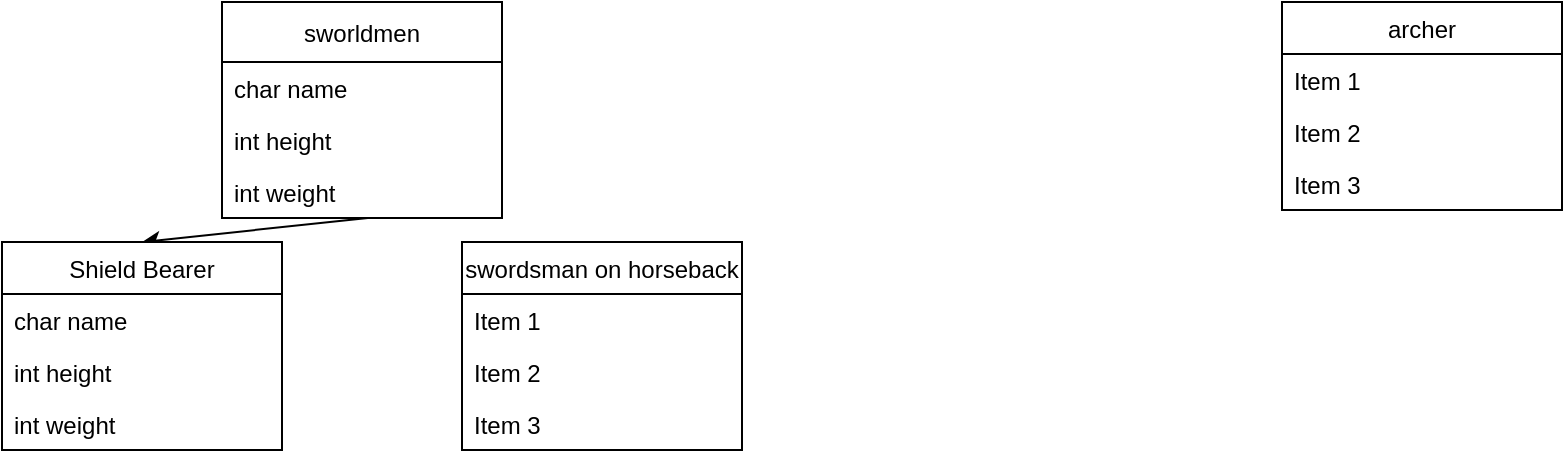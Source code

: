 <mxfile version="14.8.5" type="github"><diagram id="ljBw-MuDnGEi9WFVzIXl" name="Page-1"><mxGraphModel dx="1422" dy="738" grid="1" gridSize="10" guides="1" tooltips="1" connect="1" arrows="1" fold="1" page="1" pageScale="1" pageWidth="827" pageHeight="1169" math="0" shadow="0"><root><mxCell id="0"/><mxCell id="1" parent="0"/><mxCell id="LezfcNv56R2LCaHow0Nv-20" value="sworldmen" style="swimlane;fontStyle=0;childLayout=stackLayout;horizontal=1;startSize=30;horizontalStack=0;resizeParent=1;resizeParentMax=0;resizeLast=0;collapsible=1;marginBottom=0;" vertex="1" parent="1"><mxGeometry x="120" width="140" height="108" as="geometry"><mxRectangle x="80" y="40" width="90" height="26" as="alternateBounds"/></mxGeometry></mxCell><mxCell id="LezfcNv56R2LCaHow0Nv-21" value="char name" style="text;strokeColor=none;fillColor=none;align=left;verticalAlign=top;spacingLeft=4;spacingRight=4;overflow=hidden;rotatable=0;points=[[0,0.5],[1,0.5]];portConstraint=eastwest;" vertex="1" parent="LezfcNv56R2LCaHow0Nv-20"><mxGeometry y="30" width="140" height="26" as="geometry"/></mxCell><mxCell id="LezfcNv56R2LCaHow0Nv-22" value="int height" style="text;strokeColor=none;fillColor=none;align=left;verticalAlign=top;spacingLeft=4;spacingRight=4;overflow=hidden;rotatable=0;points=[[0,0.5],[1,0.5]];portConstraint=eastwest;" vertex="1" parent="LezfcNv56R2LCaHow0Nv-20"><mxGeometry y="56" width="140" height="26" as="geometry"/></mxCell><mxCell id="LezfcNv56R2LCaHow0Nv-23" value="int weight" style="text;strokeColor=none;fillColor=none;align=left;verticalAlign=top;spacingLeft=4;spacingRight=4;overflow=hidden;rotatable=0;points=[[0,0.5],[1,0.5]];portConstraint=eastwest;" vertex="1" parent="LezfcNv56R2LCaHow0Nv-20"><mxGeometry y="82" width="140" height="26" as="geometry"/></mxCell><mxCell id="LezfcNv56R2LCaHow0Nv-24" value="archer" style="swimlane;fontStyle=0;childLayout=stackLayout;horizontal=1;startSize=26;horizontalStack=0;resizeParent=1;resizeParentMax=0;resizeLast=0;collapsible=1;marginBottom=0;" vertex="1" parent="1"><mxGeometry x="650" width="140" height="104" as="geometry"/></mxCell><mxCell id="LezfcNv56R2LCaHow0Nv-25" value="Item 1" style="text;strokeColor=none;fillColor=none;align=left;verticalAlign=top;spacingLeft=4;spacingRight=4;overflow=hidden;rotatable=0;points=[[0,0.5],[1,0.5]];portConstraint=eastwest;" vertex="1" parent="LezfcNv56R2LCaHow0Nv-24"><mxGeometry y="26" width="140" height="26" as="geometry"/></mxCell><mxCell id="LezfcNv56R2LCaHow0Nv-26" value="Item 2" style="text;strokeColor=none;fillColor=none;align=left;verticalAlign=top;spacingLeft=4;spacingRight=4;overflow=hidden;rotatable=0;points=[[0,0.5],[1,0.5]];portConstraint=eastwest;" vertex="1" parent="LezfcNv56R2LCaHow0Nv-24"><mxGeometry y="52" width="140" height="26" as="geometry"/></mxCell><mxCell id="LezfcNv56R2LCaHow0Nv-27" value="Item 3" style="text;strokeColor=none;fillColor=none;align=left;verticalAlign=top;spacingLeft=4;spacingRight=4;overflow=hidden;rotatable=0;points=[[0,0.5],[1,0.5]];portConstraint=eastwest;" vertex="1" parent="LezfcNv56R2LCaHow0Nv-24"><mxGeometry y="78" width="140" height="26" as="geometry"/></mxCell><mxCell id="LezfcNv56R2LCaHow0Nv-28" value="" style="endArrow=classic;html=1;exitX=0.521;exitY=1;exitDx=0;exitDy=0;exitPerimeter=0;entryX=0.5;entryY=0;entryDx=0;entryDy=0;" edge="1" parent="1" source="LezfcNv56R2LCaHow0Nv-23" target="LezfcNv56R2LCaHow0Nv-29"><mxGeometry width="50" height="50" relative="1" as="geometry"><mxPoint x="190" y="180" as="sourcePoint"/><mxPoint x="153" y="190" as="targetPoint"/></mxGeometry></mxCell><mxCell id="LezfcNv56R2LCaHow0Nv-29" value="Shield Bearer" style="swimlane;fontStyle=0;childLayout=stackLayout;horizontal=1;startSize=26;horizontalStack=0;resizeParent=1;resizeParentMax=0;resizeLast=0;collapsible=1;marginBottom=0;" vertex="1" parent="1"><mxGeometry x="10" y="120" width="140" height="104" as="geometry"/></mxCell><mxCell id="LezfcNv56R2LCaHow0Nv-33" value="char name" style="text;strokeColor=none;fillColor=none;align=left;verticalAlign=top;spacingLeft=4;spacingRight=4;overflow=hidden;rotatable=0;points=[[0,0.5],[1,0.5]];portConstraint=eastwest;" vertex="1" parent="LezfcNv56R2LCaHow0Nv-29"><mxGeometry y="26" width="140" height="26" as="geometry"/></mxCell><mxCell id="LezfcNv56R2LCaHow0Nv-34" value="int height" style="text;strokeColor=none;fillColor=none;align=left;verticalAlign=top;spacingLeft=4;spacingRight=4;overflow=hidden;rotatable=0;points=[[0,0.5],[1,0.5]];portConstraint=eastwest;" vertex="1" parent="LezfcNv56R2LCaHow0Nv-29"><mxGeometry y="52" width="140" height="26" as="geometry"/></mxCell><mxCell id="LezfcNv56R2LCaHow0Nv-35" value="int weight" style="text;strokeColor=none;fillColor=none;align=left;verticalAlign=top;spacingLeft=4;spacingRight=4;overflow=hidden;rotatable=0;points=[[0,0.5],[1,0.5]];portConstraint=eastwest;" vertex="1" parent="LezfcNv56R2LCaHow0Nv-29"><mxGeometry y="78" width="140" height="26" as="geometry"/></mxCell><mxCell id="LezfcNv56R2LCaHow0Nv-36" value="swordsman on horseback" style="swimlane;fontStyle=0;childLayout=stackLayout;horizontal=1;startSize=26;horizontalStack=0;resizeParent=1;resizeParentMax=0;resizeLast=0;collapsible=1;marginBottom=0;" vertex="1" parent="1"><mxGeometry x="240" y="120" width="140" height="104" as="geometry"/></mxCell><mxCell id="LezfcNv56R2LCaHow0Nv-37" value="Item 1" style="text;strokeColor=none;fillColor=none;align=left;verticalAlign=top;spacingLeft=4;spacingRight=4;overflow=hidden;rotatable=0;points=[[0,0.5],[1,0.5]];portConstraint=eastwest;" vertex="1" parent="LezfcNv56R2LCaHow0Nv-36"><mxGeometry y="26" width="140" height="26" as="geometry"/></mxCell><mxCell id="LezfcNv56R2LCaHow0Nv-38" value="Item 2" style="text;strokeColor=none;fillColor=none;align=left;verticalAlign=top;spacingLeft=4;spacingRight=4;overflow=hidden;rotatable=0;points=[[0,0.5],[1,0.5]];portConstraint=eastwest;" vertex="1" parent="LezfcNv56R2LCaHow0Nv-36"><mxGeometry y="52" width="140" height="26" as="geometry"/></mxCell><mxCell id="LezfcNv56R2LCaHow0Nv-39" value="Item 3" style="text;strokeColor=none;fillColor=none;align=left;verticalAlign=top;spacingLeft=4;spacingRight=4;overflow=hidden;rotatable=0;points=[[0,0.5],[1,0.5]];portConstraint=eastwest;" vertex="1" parent="LezfcNv56R2LCaHow0Nv-36"><mxGeometry y="78" width="140" height="26" as="geometry"/></mxCell></root></mxGraphModel></diagram></mxfile>